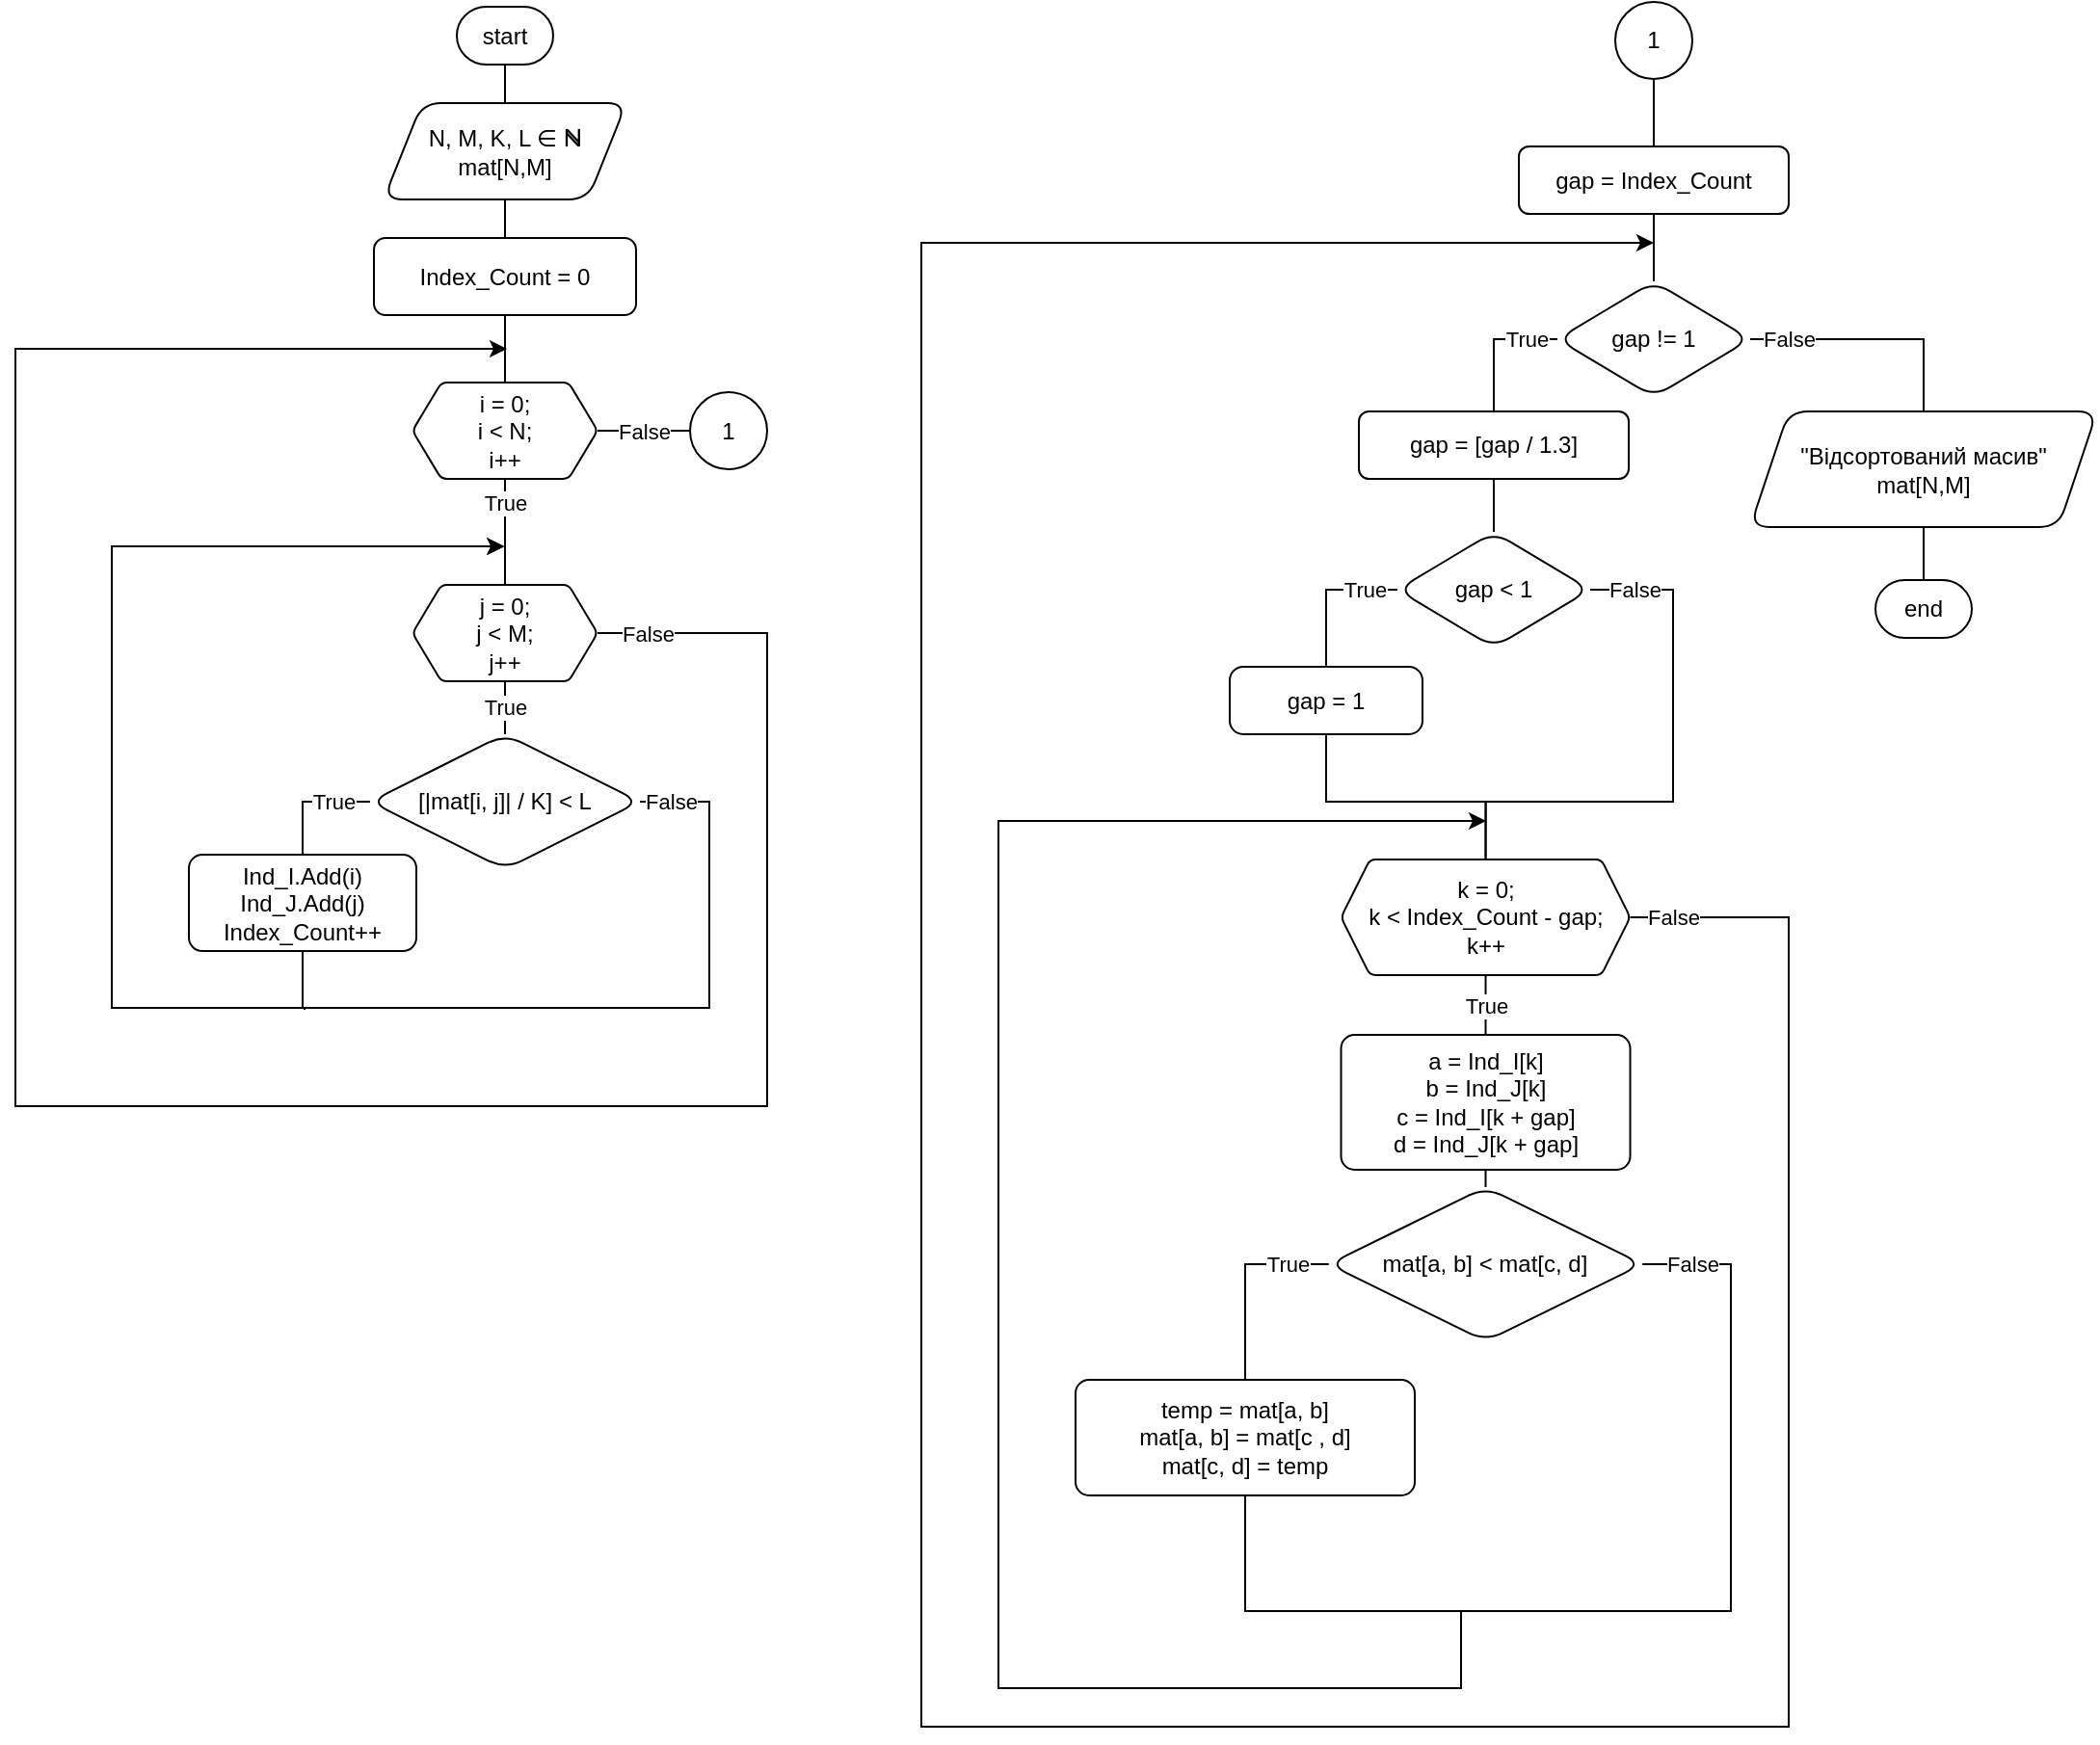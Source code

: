 <mxfile version="15.1.3" type="device"><diagram id="4Keq_S-nXCFJJulC9MDd" name="Diagram_Lab3"><mxGraphModel dx="1665" dy="2033" grid="1" gridSize="10" guides="1" tooltips="1" connect="1" arrows="1" fold="1" page="1" pageScale="1" pageWidth="827" pageHeight="1169" math="0" shadow="0"><root><mxCell id="0"/><mxCell id="1" parent="0"/><mxCell id="YWXEqYu5KP8fbEtE8axT-9" style="edgeStyle=orthogonalEdgeStyle;rounded=0;orthogonalLoop=1;jettySize=auto;html=1;exitX=0.5;exitY=1;exitDx=0;exitDy=0;exitPerimeter=0;entryX=0.5;entryY=0;entryDx=0;entryDy=0;endArrow=none;endFill=0;" edge="1" parent="1" source="YWXEqYu5KP8fbEtE8axT-1" target="YWXEqYu5KP8fbEtE8axT-3"><mxGeometry relative="1" as="geometry"/></mxCell><mxCell id="YWXEqYu5KP8fbEtE8axT-1" value="start" style="strokeWidth=1;html=1;shape=mxgraph.flowchart.terminator;whiteSpace=wrap;" vertex="1" parent="1"><mxGeometry x="509" y="32.5" width="50" height="30" as="geometry"/></mxCell><mxCell id="YWXEqYu5KP8fbEtE8axT-10" style="edgeStyle=orthogonalEdgeStyle;rounded=0;orthogonalLoop=1;jettySize=auto;html=1;exitX=0.5;exitY=1;exitDx=0;exitDy=0;entryX=0.5;entryY=0;entryDx=0;entryDy=0;endArrow=none;endFill=0;" edge="1" parent="1" source="YWXEqYu5KP8fbEtE8axT-23" target="YWXEqYu5KP8fbEtE8axT-5"><mxGeometry relative="1" as="geometry"><mxPoint x="534" y="202.5" as="sourcePoint"/></mxGeometry></mxCell><mxCell id="YWXEqYu5KP8fbEtE8axT-24" style="edgeStyle=orthogonalEdgeStyle;rounded=0;orthogonalLoop=1;jettySize=auto;html=1;exitX=0.5;exitY=1;exitDx=0;exitDy=0;entryX=0.5;entryY=0;entryDx=0;entryDy=0;endArrow=none;endFill=0;" edge="1" parent="1" source="YWXEqYu5KP8fbEtE8axT-3" target="YWXEqYu5KP8fbEtE8axT-23"><mxGeometry relative="1" as="geometry"/></mxCell><mxCell id="YWXEqYu5KP8fbEtE8axT-3" value="N, M, K, L ∈ &lt;b&gt;ℕ&lt;/b&gt;&lt;br&gt;mat[N,M]" style="shape=parallelogram;perimeter=parallelogramPerimeter;whiteSpace=wrap;html=1;fixedSize=1;strokeWidth=1;rounded=1;" vertex="1" parent="1"><mxGeometry x="471" y="82.5" width="126" height="50" as="geometry"/></mxCell><mxCell id="YWXEqYu5KP8fbEtE8axT-13" value="True" style="edgeStyle=orthogonalEdgeStyle;rounded=0;orthogonalLoop=1;jettySize=auto;html=1;exitX=0.5;exitY=1;exitDx=0;exitDy=0;entryX=0.5;entryY=0;entryDx=0;entryDy=0;endArrow=none;endFill=0;" edge="1" parent="1" source="YWXEqYu5KP8fbEtE8axT-5" target="YWXEqYu5KP8fbEtE8axT-7"><mxGeometry x="-0.546" relative="1" as="geometry"><mxPoint as="offset"/></mxGeometry></mxCell><mxCell id="YWXEqYu5KP8fbEtE8axT-54" value="False" style="edgeStyle=orthogonalEdgeStyle;rounded=0;orthogonalLoop=1;jettySize=auto;html=1;exitX=1;exitY=0.5;exitDx=0;exitDy=0;entryX=0;entryY=0.5;entryDx=0;entryDy=0;endArrow=none;endFill=0;" edge="1" parent="1" source="YWXEqYu5KP8fbEtE8axT-5" target="YWXEqYu5KP8fbEtE8axT-53"><mxGeometry relative="1" as="geometry"/></mxCell><mxCell id="YWXEqYu5KP8fbEtE8axT-5" value="i = 0;&lt;br&gt;i &amp;lt; N;&lt;br&gt;i++" style="shape=hexagon;perimeter=hexagonPerimeter2;whiteSpace=wrap;html=1;fixedSize=1;size=15;rounded=1;arcSize=6;" vertex="1" parent="1"><mxGeometry x="486" y="227.5" width="96" height="50" as="geometry"/></mxCell><mxCell id="YWXEqYu5KP8fbEtE8axT-14" style="edgeStyle=orthogonalEdgeStyle;rounded=0;orthogonalLoop=1;jettySize=auto;html=1;endArrow=classic;endFill=1;exitX=0.5;exitY=1;exitDx=0;exitDy=0;" edge="1" parent="1" source="YWXEqYu5KP8fbEtE8axT-16"><mxGeometry relative="1" as="geometry"><mxPoint x="533.667" y="312.53" as="targetPoint"/><mxPoint x="400" y="502.53" as="sourcePoint"/><Array as="points"><mxPoint x="429" y="552.03"/><mxPoint x="330" y="552.03"/><mxPoint x="330" y="312.03"/></Array></mxGeometry></mxCell><mxCell id="YWXEqYu5KP8fbEtE8axT-15" value="False" style="edgeStyle=orthogonalEdgeStyle;rounded=0;orthogonalLoop=1;jettySize=auto;html=1;exitX=1;exitY=0.5;exitDx=0;exitDy=0;endArrow=classic;endFill=1;" edge="1" parent="1" source="YWXEqYu5KP8fbEtE8axT-7"><mxGeometry x="-0.961" relative="1" as="geometry"><mxPoint x="535" y="210" as="targetPoint"/><Array as="points"><mxPoint x="670" y="358"/><mxPoint x="670" y="603"/><mxPoint x="280" y="603"/><mxPoint x="280" y="210"/><mxPoint x="535" y="210"/></Array><mxPoint as="offset"/></mxGeometry></mxCell><mxCell id="YWXEqYu5KP8fbEtE8axT-19" value="True" style="edgeStyle=orthogonalEdgeStyle;rounded=0;orthogonalLoop=1;jettySize=auto;html=1;exitX=0.5;exitY=1;exitDx=0;exitDy=0;entryX=0.5;entryY=0;entryDx=0;entryDy=0;endArrow=none;endFill=0;" edge="1" parent="1" source="YWXEqYu5KP8fbEtE8axT-7" target="YWXEqYu5KP8fbEtE8axT-18"><mxGeometry relative="1" as="geometry"/></mxCell><mxCell id="YWXEqYu5KP8fbEtE8axT-7" value="j = 0;&lt;br&gt;j &amp;lt; M;&lt;br&gt;j++" style="shape=hexagon;perimeter=hexagonPerimeter2;whiteSpace=wrap;html=1;fixedSize=1;size=15;rounded=1;arcSize=6;" vertex="1" parent="1"><mxGeometry x="486" y="332.53" width="96" height="50" as="geometry"/></mxCell><mxCell id="YWXEqYu5KP8fbEtE8axT-16" value="Ind_I.Add(i)&lt;br&gt;Ind_J.Add(j)&lt;br&gt;Index_Count++" style="rounded=1;whiteSpace=wrap;html=1;absoluteArcSize=1;arcSize=14;strokeWidth=1;" vertex="1" parent="1"><mxGeometry x="370" y="472.53" width="118" height="50" as="geometry"/></mxCell><mxCell id="YWXEqYu5KP8fbEtE8axT-20" value="True" style="edgeStyle=orthogonalEdgeStyle;rounded=0;orthogonalLoop=1;jettySize=auto;html=1;exitX=0;exitY=0.5;exitDx=0;exitDy=0;entryX=0.5;entryY=0;entryDx=0;entryDy=0;endArrow=none;endFill=0;" edge="1" parent="1" source="YWXEqYu5KP8fbEtE8axT-18" target="YWXEqYu5KP8fbEtE8axT-16"><mxGeometry x="-0.392" relative="1" as="geometry"><mxPoint as="offset"/></mxGeometry></mxCell><mxCell id="YWXEqYu5KP8fbEtE8axT-21" value="False" style="edgeStyle=orthogonalEdgeStyle;rounded=0;orthogonalLoop=1;jettySize=auto;html=1;exitX=1;exitY=0.5;exitDx=0;exitDy=0;endArrow=none;endFill=0;" edge="1" parent="1" source="YWXEqYu5KP8fbEtE8axT-18"><mxGeometry x="-0.91" relative="1" as="geometry"><mxPoint x="430" y="553" as="targetPoint"/><Array as="points"><mxPoint x="640" y="445"/><mxPoint x="640" y="552"/><mxPoint x="430" y="552"/></Array><mxPoint as="offset"/></mxGeometry></mxCell><mxCell id="YWXEqYu5KP8fbEtE8axT-18" value="[|mat[i, j]| / K] &amp;lt; L" style="rhombus;whiteSpace=wrap;html=1;rounded=1;" vertex="1" parent="1"><mxGeometry x="464" y="410" width="140" height="70" as="geometry"/></mxCell><mxCell id="YWXEqYu5KP8fbEtE8axT-23" value="&lt;span&gt;Index_Count = 0&lt;/span&gt;" style="rounded=1;whiteSpace=wrap;html=1;" vertex="1" parent="1"><mxGeometry x="466" y="152.5" width="136" height="40" as="geometry"/></mxCell><mxCell id="YWXEqYu5KP8fbEtE8axT-28" style="edgeStyle=orthogonalEdgeStyle;rounded=0;orthogonalLoop=1;jettySize=auto;html=1;exitX=0.5;exitY=1;exitDx=0;exitDy=0;entryX=0.5;entryY=0;entryDx=0;entryDy=0;endArrow=none;endFill=0;" edge="1" parent="1" source="YWXEqYu5KP8fbEtE8axT-25" target="YWXEqYu5KP8fbEtE8axT-26"><mxGeometry relative="1" as="geometry"/></mxCell><mxCell id="YWXEqYu5KP8fbEtE8axT-25" value="gap = Index_Count" style="rounded=1;whiteSpace=wrap;html=1;" vertex="1" parent="1"><mxGeometry x="1060" y="105" width="140" height="35" as="geometry"/></mxCell><mxCell id="YWXEqYu5KP8fbEtE8axT-30" value="True" style="edgeStyle=orthogonalEdgeStyle;rounded=0;orthogonalLoop=1;jettySize=auto;html=1;exitX=0;exitY=0.5;exitDx=0;exitDy=0;entryX=0.5;entryY=0;entryDx=0;entryDy=0;endArrow=none;endFill=0;" edge="1" parent="1" source="YWXEqYu5KP8fbEtE8axT-26" target="YWXEqYu5KP8fbEtE8axT-29"><mxGeometry x="-0.546" relative="1" as="geometry"><mxPoint as="offset"/></mxGeometry></mxCell><mxCell id="YWXEqYu5KP8fbEtE8axT-49" value="False" style="edgeStyle=orthogonalEdgeStyle;rounded=0;orthogonalLoop=1;jettySize=auto;html=1;exitX=1;exitY=0.5;exitDx=0;exitDy=0;entryX=0.5;entryY=0;entryDx=0;entryDy=0;endArrow=none;endFill=0;" edge="1" parent="1" source="YWXEqYu5KP8fbEtE8axT-26" target="YWXEqYu5KP8fbEtE8axT-48"><mxGeometry x="-0.686" relative="1" as="geometry"><mxPoint as="offset"/></mxGeometry></mxCell><mxCell id="YWXEqYu5KP8fbEtE8axT-26" value="gap != 1" style="rhombus;whiteSpace=wrap;html=1;rounded=1;" vertex="1" parent="1"><mxGeometry x="1080" y="175" width="100" height="60" as="geometry"/></mxCell><mxCell id="YWXEqYu5KP8fbEtE8axT-32" style="edgeStyle=orthogonalEdgeStyle;rounded=0;orthogonalLoop=1;jettySize=auto;html=1;exitX=0.5;exitY=1;exitDx=0;exitDy=0;entryX=0.5;entryY=0;entryDx=0;entryDy=0;endArrow=none;endFill=0;" edge="1" parent="1" source="YWXEqYu5KP8fbEtE8axT-29" target="YWXEqYu5KP8fbEtE8axT-31"><mxGeometry relative="1" as="geometry"/></mxCell><mxCell id="YWXEqYu5KP8fbEtE8axT-29" value="gap = [gap / 1.3]" style="rounded=1;whiteSpace=wrap;html=1;" vertex="1" parent="1"><mxGeometry x="977" y="242.5" width="140" height="35" as="geometry"/></mxCell><mxCell id="YWXEqYu5KP8fbEtE8axT-34" value="True" style="edgeStyle=orthogonalEdgeStyle;rounded=0;orthogonalLoop=1;jettySize=auto;html=1;exitX=0;exitY=0.5;exitDx=0;exitDy=0;endArrow=none;endFill=0;" edge="1" parent="1" source="YWXEqYu5KP8fbEtE8axT-31" target="YWXEqYu5KP8fbEtE8axT-33"><mxGeometry x="-0.559" relative="1" as="geometry"><mxPoint as="offset"/></mxGeometry></mxCell><mxCell id="YWXEqYu5KP8fbEtE8axT-37" value="False" style="edgeStyle=orthogonalEdgeStyle;rounded=0;orthogonalLoop=1;jettySize=auto;html=1;exitX=1;exitY=0.5;exitDx=0;exitDy=0;entryX=0.5;entryY=0;entryDx=0;entryDy=0;endArrow=none;endFill=0;" edge="1" parent="1" source="YWXEqYu5KP8fbEtE8axT-31" target="YWXEqYu5KP8fbEtE8axT-35"><mxGeometry x="-0.836" relative="1" as="geometry"><Array as="points"><mxPoint x="1140" y="335"/><mxPoint x="1140" y="445"/><mxPoint x="1043" y="445"/></Array><mxPoint as="offset"/></mxGeometry></mxCell><mxCell id="YWXEqYu5KP8fbEtE8axT-31" value="gap &amp;lt; 1" style="rhombus;whiteSpace=wrap;html=1;rounded=1;" vertex="1" parent="1"><mxGeometry x="997" y="305" width="100" height="60" as="geometry"/></mxCell><mxCell id="YWXEqYu5KP8fbEtE8axT-36" style="edgeStyle=orthogonalEdgeStyle;rounded=0;orthogonalLoop=1;jettySize=auto;html=1;exitX=0.5;exitY=1;exitDx=0;exitDy=0;entryX=0.5;entryY=0;entryDx=0;entryDy=0;endArrow=none;endFill=0;" edge="1" parent="1" source="YWXEqYu5KP8fbEtE8axT-33" target="YWXEqYu5KP8fbEtE8axT-35"><mxGeometry relative="1" as="geometry"><Array as="points"><mxPoint x="960" y="445"/><mxPoint x="1043" y="445"/></Array></mxGeometry></mxCell><mxCell id="YWXEqYu5KP8fbEtE8axT-33" value="gap = 1" style="rounded=1;whiteSpace=wrap;html=1;absoluteArcSize=1;arcSize=14;strokeWidth=1;" vertex="1" parent="1"><mxGeometry x="910" y="375" width="100" height="35" as="geometry"/></mxCell><mxCell id="YWXEqYu5KP8fbEtE8axT-41" value="True" style="edgeStyle=orthogonalEdgeStyle;rounded=0;orthogonalLoop=1;jettySize=auto;html=1;exitX=0.5;exitY=1;exitDx=0;exitDy=0;entryX=0.5;entryY=0;entryDx=0;entryDy=0;endArrow=none;endFill=0;" edge="1" parent="1" source="YWXEqYu5KP8fbEtE8axT-35" target="YWXEqYu5KP8fbEtE8axT-39"><mxGeometry relative="1" as="geometry"/></mxCell><mxCell id="YWXEqYu5KP8fbEtE8axT-47" value="False" style="edgeStyle=orthogonalEdgeStyle;rounded=0;orthogonalLoop=1;jettySize=auto;html=1;exitX=1;exitY=0.5;exitDx=0;exitDy=0;endArrow=classic;endFill=1;" edge="1" parent="1" source="YWXEqYu5KP8fbEtE8axT-35"><mxGeometry x="-0.979" relative="1" as="geometry"><mxPoint x="1130" y="155" as="targetPoint"/><Array as="points"><mxPoint x="1200" y="505"/><mxPoint x="1200" y="925"/><mxPoint x="750" y="925"/><mxPoint x="750" y="155"/><mxPoint x="1130" y="155"/></Array><mxPoint as="offset"/></mxGeometry></mxCell><mxCell id="YWXEqYu5KP8fbEtE8axT-35" value="k = 0;&lt;br&gt;k &amp;lt; Index_Count - gap;&lt;br&gt;k++" style="shape=hexagon;perimeter=hexagonPerimeter2;whiteSpace=wrap;html=1;fixedSize=1;size=15;rounded=1;arcSize=6;" vertex="1" parent="1"><mxGeometry x="967.76" y="475" width="150" height="60" as="geometry"/></mxCell><mxCell id="YWXEqYu5KP8fbEtE8axT-43" value="True" style="edgeStyle=orthogonalEdgeStyle;rounded=0;orthogonalLoop=1;jettySize=auto;html=1;exitX=0;exitY=0.5;exitDx=0;exitDy=0;entryX=0.5;entryY=0;entryDx=0;entryDy=0;endArrow=none;endFill=0;" edge="1" parent="1" source="YWXEqYu5KP8fbEtE8axT-38" target="YWXEqYu5KP8fbEtE8axT-42"><mxGeometry x="-0.586" relative="1" as="geometry"><mxPoint as="offset"/></mxGeometry></mxCell><mxCell id="YWXEqYu5KP8fbEtE8axT-45" value="False" style="edgeStyle=orthogonalEdgeStyle;rounded=0;orthogonalLoop=1;jettySize=auto;html=1;exitX=1;exitY=0.5;exitDx=0;exitDy=0;endArrow=classic;endFill=1;" edge="1" parent="1" source="YWXEqYu5KP8fbEtE8axT-38"><mxGeometry x="-0.962" relative="1" as="geometry"><mxPoint x="1043" y="455" as="targetPoint"/><Array as="points"><mxPoint x="1170" y="685"/><mxPoint x="1170" y="865"/><mxPoint x="1030" y="865"/><mxPoint x="1030" y="905"/><mxPoint x="790" y="905"/><mxPoint x="790" y="455"/></Array><mxPoint as="offset"/></mxGeometry></mxCell><mxCell id="YWXEqYu5KP8fbEtE8axT-38" value="mat[a, b] &amp;lt; mat[c, d]" style="rhombus;whiteSpace=wrap;html=1;rounded=1;" vertex="1" parent="1"><mxGeometry x="961.38" y="645" width="162.75" height="80" as="geometry"/></mxCell><mxCell id="YWXEqYu5KP8fbEtE8axT-40" style="edgeStyle=orthogonalEdgeStyle;rounded=0;orthogonalLoop=1;jettySize=auto;html=1;exitX=0.5;exitY=1;exitDx=0;exitDy=0;entryX=0.5;entryY=0;entryDx=0;entryDy=0;endArrow=none;endFill=0;" edge="1" parent="1" source="YWXEqYu5KP8fbEtE8axT-39" target="YWXEqYu5KP8fbEtE8axT-38"><mxGeometry relative="1" as="geometry"/></mxCell><mxCell id="YWXEqYu5KP8fbEtE8axT-39" value="a = Ind_I[k]&lt;br&gt;b = Ind_J[k]&lt;br&gt;c = Ind_I[k + gap]&lt;br&gt;d = Ind_J[k + gap]" style="rounded=1;whiteSpace=wrap;html=1;absoluteArcSize=1;arcSize=14;strokeWidth=1;" vertex="1" parent="1"><mxGeometry x="967.76" y="566" width="150" height="70" as="geometry"/></mxCell><mxCell id="YWXEqYu5KP8fbEtE8axT-44" style="edgeStyle=orthogonalEdgeStyle;rounded=0;orthogonalLoop=1;jettySize=auto;html=1;exitX=0.5;exitY=1;exitDx=0;exitDy=0;endArrow=none;endFill=0;" edge="1" parent="1" source="YWXEqYu5KP8fbEtE8axT-42"><mxGeometry relative="1" as="geometry"><mxPoint x="1030" y="865" as="targetPoint"/><Array as="points"><mxPoint x="918" y="865"/></Array></mxGeometry></mxCell><mxCell id="YWXEqYu5KP8fbEtE8axT-42" value="temp = mat[a, b]&lt;br&gt;mat[a, b] = mat[c , d]&lt;br&gt;mat[c, d] = temp" style="rounded=1;whiteSpace=wrap;html=1;absoluteArcSize=1;arcSize=14;strokeWidth=1;" vertex="1" parent="1"><mxGeometry x="830" y="745" width="176" height="60" as="geometry"/></mxCell><mxCell id="YWXEqYu5KP8fbEtE8axT-51" style="edgeStyle=orthogonalEdgeStyle;rounded=0;orthogonalLoop=1;jettySize=auto;html=1;exitX=0.5;exitY=1;exitDx=0;exitDy=0;entryX=0.5;entryY=0;entryDx=0;entryDy=0;entryPerimeter=0;endArrow=none;endFill=0;" edge="1" parent="1" source="YWXEqYu5KP8fbEtE8axT-48" target="YWXEqYu5KP8fbEtE8axT-50"><mxGeometry relative="1" as="geometry"/></mxCell><mxCell id="YWXEqYu5KP8fbEtE8axT-48" value="&quot;Відсортований масив&quot;&lt;br&gt;mat[N,M]" style="shape=parallelogram;perimeter=parallelogramPerimeter;whiteSpace=wrap;html=1;fixedSize=1;strokeWidth=1;rounded=1;" vertex="1" parent="1"><mxGeometry x="1180" y="242.5" width="180" height="60" as="geometry"/></mxCell><mxCell id="YWXEqYu5KP8fbEtE8axT-50" value="end" style="strokeWidth=1;html=1;shape=mxgraph.flowchart.terminator;whiteSpace=wrap;" vertex="1" parent="1"><mxGeometry x="1245" y="330.03" width="50" height="30" as="geometry"/></mxCell><mxCell id="YWXEqYu5KP8fbEtE8axT-53" value="1" style="ellipse;whiteSpace=wrap;html=1;aspect=fixed;" vertex="1" parent="1"><mxGeometry x="630" y="232.5" width="40" height="40" as="geometry"/></mxCell><mxCell id="YWXEqYu5KP8fbEtE8axT-56" style="edgeStyle=orthogonalEdgeStyle;rounded=0;orthogonalLoop=1;jettySize=auto;html=1;exitX=0.5;exitY=1;exitDx=0;exitDy=0;entryX=0.5;entryY=0;entryDx=0;entryDy=0;endArrow=none;endFill=0;" edge="1" parent="1" source="YWXEqYu5KP8fbEtE8axT-55" target="YWXEqYu5KP8fbEtE8axT-25"><mxGeometry relative="1" as="geometry"/></mxCell><mxCell id="YWXEqYu5KP8fbEtE8axT-55" value="1" style="ellipse;whiteSpace=wrap;html=1;aspect=fixed;" vertex="1" parent="1"><mxGeometry x="1110" y="30" width="40" height="40" as="geometry"/></mxCell><mxCell id="YWXEqYu5KP8fbEtE8axT-57" style="edgeStyle=orthogonalEdgeStyle;rounded=0;orthogonalLoop=1;jettySize=auto;html=1;endArrow=classic;endFill=1;exitX=0.5;exitY=1;exitDx=0;exitDy=0;" edge="1" parent="1" source="YWXEqYu5KP8fbEtE8axT-16"><mxGeometry relative="1" as="geometry"><mxPoint x="533.667" y="312.53" as="targetPoint"/><mxPoint x="429" y="522.53" as="sourcePoint"/><Array as="points"><mxPoint x="429" y="552"/><mxPoint x="330" y="552"/><mxPoint x="330" y="313"/></Array></mxGeometry></mxCell></root></mxGraphModel></diagram></mxfile>